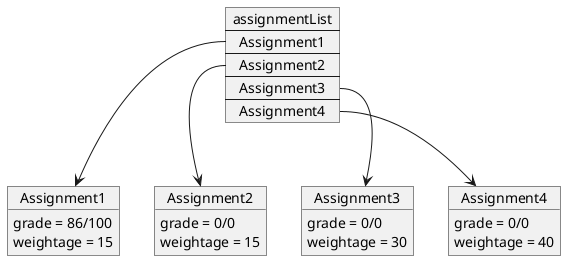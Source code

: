 @startuml

object Assignment1

Assignment1 : grade = 86/100
Assignment1 : weightage = 15

object Assignment2

Assignment2 : grade = 0/0
Assignment2 : weightage = 15

object Assignment3

Assignment3 : grade = 0/0
Assignment3 : weightage = 30

object Assignment4

Assignment4 : grade = 0/0
Assignment4 : weightage = 40

map assignmentList {
Assignment1 *--> Assignment1
Assignment2 *--> Assignment2
Assignment3 *--> Assignment3
Assignment4 *--> Assignment4
}

@enduml
